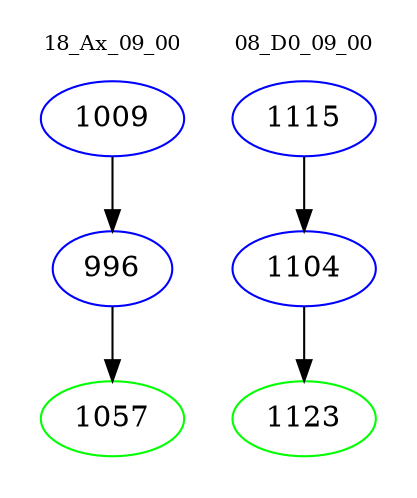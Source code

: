 digraph{
subgraph cluster_0 {
color = white
label = "18_Ax_09_00";
fontsize=10;
T0_1009 [label="1009", color="blue"]
T0_1009 -> T0_996 [color="black"]
T0_996 [label="996", color="blue"]
T0_996 -> T0_1057 [color="black"]
T0_1057 [label="1057", color="green"]
}
subgraph cluster_1 {
color = white
label = "08_D0_09_00";
fontsize=10;
T1_1115 [label="1115", color="blue"]
T1_1115 -> T1_1104 [color="black"]
T1_1104 [label="1104", color="blue"]
T1_1104 -> T1_1123 [color="black"]
T1_1123 [label="1123", color="green"]
}
}
